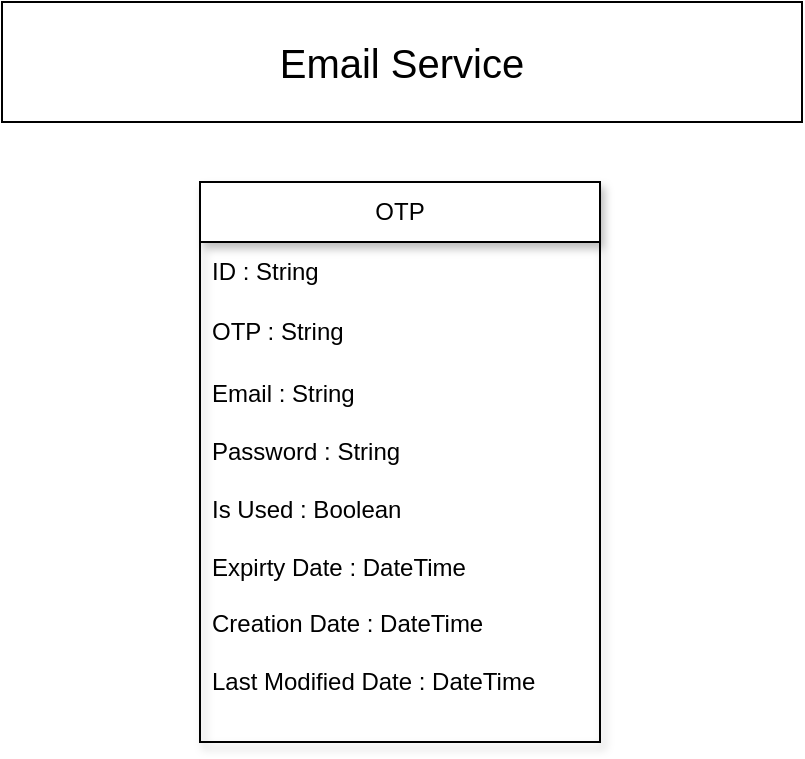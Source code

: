 <mxfile version="24.8.6">
  <diagram name="Page-1" id="-dOVXPWLHoVtLr2v8MKx">
    <mxGraphModel dx="794" dy="412" grid="1" gridSize="10" guides="1" tooltips="1" connect="1" arrows="1" fold="1" page="1" pageScale="1" pageWidth="850" pageHeight="1100" math="0" shadow="0">
      <root>
        <mxCell id="0" />
        <mxCell id="1" parent="0" />
        <mxCell id="wvMR0v3S8eYl2iydz_w--1" value="&lt;font style=&quot;font-size: 20px;&quot;&gt;Email Service&lt;/font&gt;" style="rounded=0;whiteSpace=wrap;html=1;" vertex="1" parent="1">
          <mxGeometry x="220" y="20" width="400" height="60" as="geometry" />
        </mxCell>
        <mxCell id="wvMR0v3S8eYl2iydz_w--2" value="OTP" style="swimlane;fontStyle=0;childLayout=stackLayout;horizontal=1;startSize=30;horizontalStack=0;resizeParent=1;resizeParentMax=0;resizeLast=0;collapsible=1;marginBottom=0;whiteSpace=wrap;html=1;shadow=1;" vertex="1" parent="1">
          <mxGeometry x="319" y="110" width="200" height="280" as="geometry" />
        </mxCell>
        <mxCell id="wvMR0v3S8eYl2iydz_w--3" value="ID : String" style="text;strokeColor=none;fillColor=none;align=left;verticalAlign=middle;spacingLeft=4;spacingRight=4;overflow=hidden;points=[[0,0.5],[1,0.5]];portConstraint=eastwest;rotatable=0;whiteSpace=wrap;html=1;" vertex="1" parent="wvMR0v3S8eYl2iydz_w--2">
          <mxGeometry y="30" width="200" height="30" as="geometry" />
        </mxCell>
        <mxCell id="wvMR0v3S8eYl2iydz_w--4" value="OTP : String" style="text;strokeColor=none;fillColor=none;align=left;verticalAlign=middle;spacingLeft=4;spacingRight=4;overflow=hidden;points=[[0,0.5],[1,0.5]];portConstraint=eastwest;rotatable=0;whiteSpace=wrap;html=1;" vertex="1" parent="wvMR0v3S8eYl2iydz_w--2">
          <mxGeometry y="60" width="200" height="30" as="geometry" />
        </mxCell>
        <mxCell id="wvMR0v3S8eYl2iydz_w--5" value="Email : String&lt;div&gt;&lt;br&gt;&lt;/div&gt;&lt;div&gt;Password : String&lt;/div&gt;&lt;div&gt;&lt;br&gt;&lt;/div&gt;&lt;div&gt;Is Used : Boolean&lt;/div&gt;&lt;div&gt;&lt;br&gt;&lt;/div&gt;&lt;div&gt;Expirty Date : DateTime&lt;/div&gt;&lt;div&gt;&lt;br&gt;&lt;/div&gt;&lt;div&gt;Creation Date : DateTime&lt;/div&gt;&lt;div&gt;&lt;br&gt;&lt;/div&gt;&lt;div&gt;Last Modified Date : DateTime&lt;/div&gt;&lt;div&gt;&lt;br&gt;&lt;/div&gt;" style="text;strokeColor=none;fillColor=none;align=left;verticalAlign=middle;spacingLeft=4;spacingRight=4;overflow=hidden;points=[[0,0.5],[1,0.5]];portConstraint=eastwest;rotatable=0;whiteSpace=wrap;html=1;" vertex="1" parent="wvMR0v3S8eYl2iydz_w--2">
          <mxGeometry y="90" width="200" height="190" as="geometry" />
        </mxCell>
      </root>
    </mxGraphModel>
  </diagram>
</mxfile>
